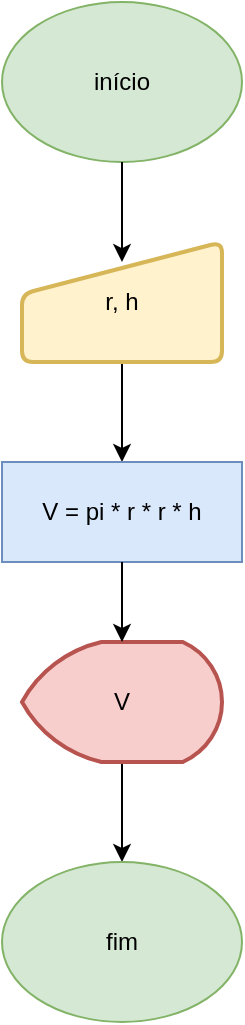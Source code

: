 <mxfile version="24.7.8">
  <diagram name="Page-1" id="x436nw2a3fQkttNt9fFi">
    <mxGraphModel dx="1209" dy="647" grid="1" gridSize="10" guides="1" tooltips="1" connect="1" arrows="1" fold="1" page="1" pageScale="1" pageWidth="850" pageHeight="1100" math="0" shadow="0">
      <root>
        <mxCell id="0" />
        <mxCell id="1" parent="0" />
        <mxCell id="jeCg72-pYYv0W8vjRzq4-4" value="início" style="ellipse;whiteSpace=wrap;html=1;fillColor=#d5e8d4;strokeColor=#82b366;" parent="1" vertex="1">
          <mxGeometry x="80" y="40" width="120" height="80" as="geometry" />
        </mxCell>
        <mxCell id="jeCg72-pYYv0W8vjRzq4-16" style="edgeStyle=orthogonalEdgeStyle;rounded=0;orthogonalLoop=1;jettySize=auto;html=1;" parent="1" edge="1">
          <mxGeometry relative="1" as="geometry">
            <mxPoint x="130" y="430" as="sourcePoint" />
          </mxGeometry>
        </mxCell>
        <mxCell id="klOBz9_SC71Y1ds55rlh-22" value="não" style="edgeStyle=orthogonalEdgeStyle;rounded=0;orthogonalLoop=1;jettySize=auto;html=1;entryX=0;entryY=0.5;entryDx=0;entryDy=0;" parent="1" source="klOBz9_SC71Y1ds55rlh-18" edge="1">
          <mxGeometry relative="1" as="geometry">
            <Array as="points">
              <mxPoint x="250" y="500" />
              <mxPoint x="250" y="185" />
            </Array>
            <mxPoint x="280" y="185" as="targetPoint" />
          </mxGeometry>
        </mxCell>
        <mxCell id="d3MKEvzSY7tE_r2hZzPd-4" style="edgeStyle=orthogonalEdgeStyle;rounded=0;orthogonalLoop=1;jettySize=auto;html=1;entryX=0.5;entryY=0;entryDx=0;entryDy=0;" edge="1" parent="1" source="d3MKEvzSY7tE_r2hZzPd-1" target="d3MKEvzSY7tE_r2hZzPd-3">
          <mxGeometry relative="1" as="geometry" />
        </mxCell>
        <mxCell id="d3MKEvzSY7tE_r2hZzPd-1" value="r, h" style="html=1;strokeWidth=2;shape=manualInput;whiteSpace=wrap;rounded=1;size=26;arcSize=11;fillColor=#fff2cc;strokeColor=#d6b656;" vertex="1" parent="1">
          <mxGeometry x="90" y="160" width="100" height="60" as="geometry" />
        </mxCell>
        <mxCell id="d3MKEvzSY7tE_r2hZzPd-2" style="edgeStyle=orthogonalEdgeStyle;rounded=0;orthogonalLoop=1;jettySize=auto;html=1;entryX=0.5;entryY=0.167;entryDx=0;entryDy=0;entryPerimeter=0;" edge="1" parent="1" source="jeCg72-pYYv0W8vjRzq4-4" target="d3MKEvzSY7tE_r2hZzPd-1">
          <mxGeometry relative="1" as="geometry" />
        </mxCell>
        <mxCell id="d3MKEvzSY7tE_r2hZzPd-3" value="V = pi * r * r * h" style="rounded=0;whiteSpace=wrap;html=1;fillColor=#dae8fc;strokeColor=#6c8ebf;" vertex="1" parent="1">
          <mxGeometry x="80" y="270" width="120" height="50" as="geometry" />
        </mxCell>
        <mxCell id="d3MKEvzSY7tE_r2hZzPd-8" style="edgeStyle=orthogonalEdgeStyle;rounded=0;orthogonalLoop=1;jettySize=auto;html=1;entryX=0.5;entryY=0;entryDx=0;entryDy=0;" edge="1" parent="1" source="d3MKEvzSY7tE_r2hZzPd-5" target="d3MKEvzSY7tE_r2hZzPd-7">
          <mxGeometry relative="1" as="geometry" />
        </mxCell>
        <mxCell id="d3MKEvzSY7tE_r2hZzPd-5" value="V" style="strokeWidth=2;html=1;shape=mxgraph.flowchart.display;whiteSpace=wrap;fillColor=#f8cecc;strokeColor=#b85450;" vertex="1" parent="1">
          <mxGeometry x="90" y="360" width="100" height="60" as="geometry" />
        </mxCell>
        <mxCell id="d3MKEvzSY7tE_r2hZzPd-6" style="edgeStyle=orthogonalEdgeStyle;rounded=0;orthogonalLoop=1;jettySize=auto;html=1;entryX=0.5;entryY=0;entryDx=0;entryDy=0;entryPerimeter=0;" edge="1" parent="1" source="d3MKEvzSY7tE_r2hZzPd-3" target="d3MKEvzSY7tE_r2hZzPd-5">
          <mxGeometry relative="1" as="geometry" />
        </mxCell>
        <mxCell id="d3MKEvzSY7tE_r2hZzPd-7" value="fim" style="ellipse;whiteSpace=wrap;html=1;fillColor=#d5e8d4;strokeColor=#82b366;" vertex="1" parent="1">
          <mxGeometry x="80" y="470" width="120" height="80" as="geometry" />
        </mxCell>
      </root>
    </mxGraphModel>
  </diagram>
</mxfile>
